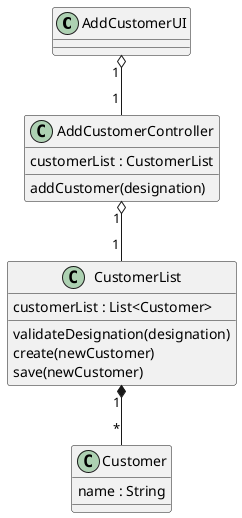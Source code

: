 @startuml

class AddCustomerUI {}

class AddCustomerController {
customerList : CustomerList
addCustomer(designation)
}

'class Services {
'customerList : CustomerList
'customerList : CustomerList
'addACustomer(name)
'}

class CustomerList {
customerList : List<Customer>
validateDesignation(designation)
create(newCustomer)
save(newCustomer)




}

'class CustomerDTO {
'name : String
'}

class Customer {
name : String
}

AddCustomerUI "     1" o-- "        1" AddCustomerController
AddCustomerController "     1" o-- "        1" CustomerList
CustomerList "  1" *-- "   *" Customer
'CustomerList ..> CustomerDTO
'CustomerDTO..>Customer

@enduml
